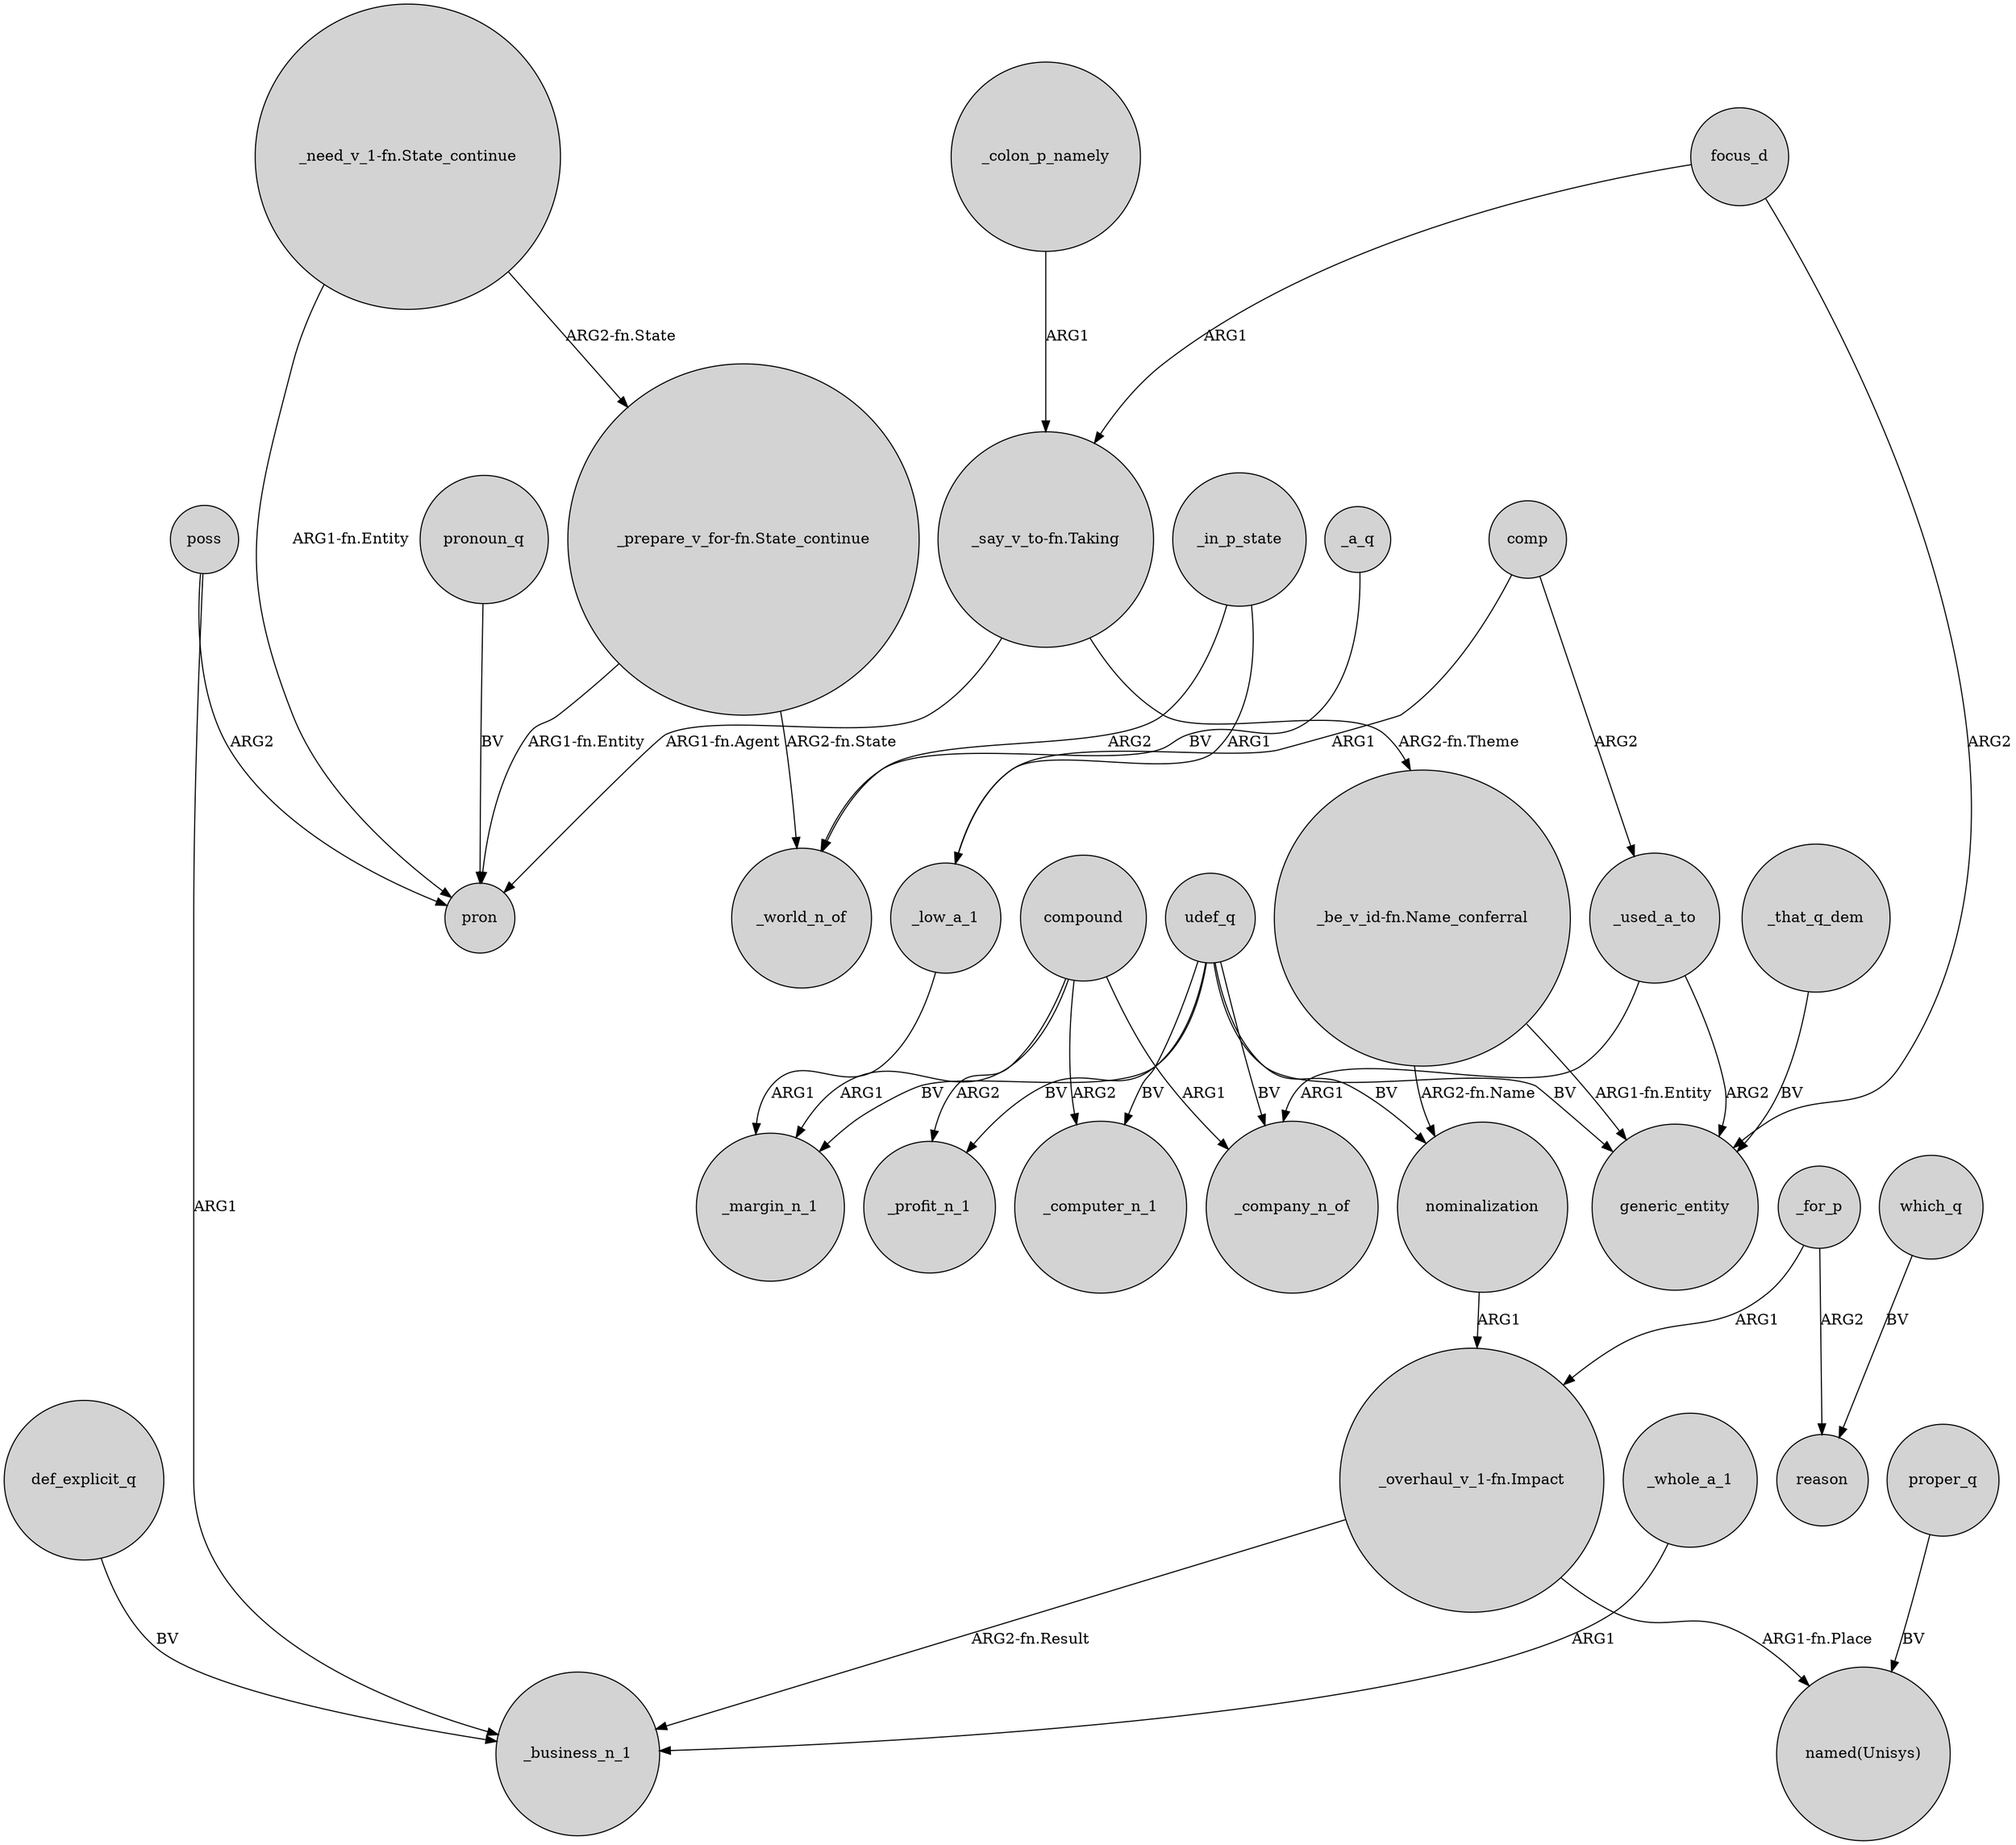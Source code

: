 digraph {
	node [shape=circle style=filled]
	def_explicit_q -> _business_n_1 [label=BV]
	"_need_v_1-fn.State_continue" -> "_prepare_v_for-fn.State_continue" [label="ARG2-fn.State"]
	_in_p_state -> _world_n_of [label=ARG2]
	comp -> _low_a_1 [label=ARG1]
	compound -> _margin_n_1 [label=ARG1]
	poss -> _business_n_1 [label=ARG1]
	comp -> _used_a_to [label=ARG2]
	"_say_v_to-fn.Taking" -> "_be_v_id-fn.Name_conferral" [label="ARG2-fn.Theme"]
	focus_d -> "_say_v_to-fn.Taking" [label=ARG1]
	which_q -> reason [label=BV]
	_used_a_to -> generic_entity [label=ARG2]
	"_need_v_1-fn.State_continue" -> pron [label="ARG1-fn.Entity"]
	udef_q -> nominalization [label=BV]
	udef_q -> _margin_n_1 [label=BV]
	compound -> _computer_n_1 [label=ARG2]
	udef_q -> _profit_n_1 [label=BV]
	compound -> _company_n_of [label=ARG1]
	"_prepare_v_for-fn.State_continue" -> pron [label="ARG1-fn.Entity"]
	_for_p -> reason [label=ARG2]
	"_be_v_id-fn.Name_conferral" -> nominalization [label="ARG2-fn.Name"]
	udef_q -> generic_entity [label=BV]
	proper_q -> "named(Unisys)" [label=BV]
	_a_q -> _world_n_of [label=BV]
	"_say_v_to-fn.Taking" -> pron [label="ARG1-fn.Agent"]
	pronoun_q -> pron [label=BV]
	poss -> pron [label=ARG2]
	_low_a_1 -> _margin_n_1 [label=ARG1]
	"_overhaul_v_1-fn.Impact" -> _business_n_1 [label="ARG2-fn.Result"]
	nominalization -> "_overhaul_v_1-fn.Impact" [label=ARG1]
	"_overhaul_v_1-fn.Impact" -> "named(Unisys)" [label="ARG1-fn.Place"]
	compound -> _profit_n_1 [label=ARG2]
	udef_q -> _company_n_of [label=BV]
	udef_q -> _computer_n_1 [label=BV]
	"_be_v_id-fn.Name_conferral" -> generic_entity [label="ARG1-fn.Entity"]
	_colon_p_namely -> "_say_v_to-fn.Taking" [label=ARG1]
	_for_p -> "_overhaul_v_1-fn.Impact" [label=ARG1]
	_whole_a_1 -> _business_n_1 [label=ARG1]
	focus_d -> generic_entity [label=ARG2]
	_that_q_dem -> generic_entity [label=BV]
	_used_a_to -> _company_n_of [label=ARG1]
	"_prepare_v_for-fn.State_continue" -> _world_n_of [label="ARG2-fn.State"]
	_in_p_state -> _low_a_1 [label=ARG1]
}
